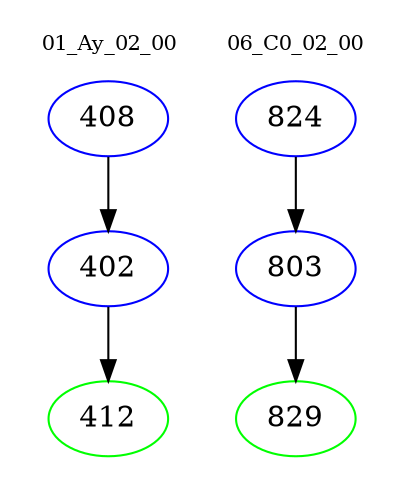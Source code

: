 digraph{
subgraph cluster_0 {
color = white
label = "01_Ay_02_00";
fontsize=10;
T0_408 [label="408", color="blue"]
T0_408 -> T0_402 [color="black"]
T0_402 [label="402", color="blue"]
T0_402 -> T0_412 [color="black"]
T0_412 [label="412", color="green"]
}
subgraph cluster_1 {
color = white
label = "06_C0_02_00";
fontsize=10;
T1_824 [label="824", color="blue"]
T1_824 -> T1_803 [color="black"]
T1_803 [label="803", color="blue"]
T1_803 -> T1_829 [color="black"]
T1_829 [label="829", color="green"]
}
}
